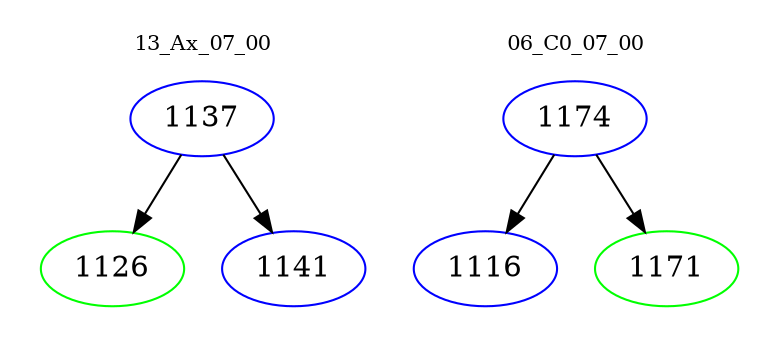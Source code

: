 digraph{
subgraph cluster_0 {
color = white
label = "13_Ax_07_00";
fontsize=10;
T0_1137 [label="1137", color="blue"]
T0_1137 -> T0_1126 [color="black"]
T0_1126 [label="1126", color="green"]
T0_1137 -> T0_1141 [color="black"]
T0_1141 [label="1141", color="blue"]
}
subgraph cluster_1 {
color = white
label = "06_C0_07_00";
fontsize=10;
T1_1174 [label="1174", color="blue"]
T1_1174 -> T1_1116 [color="black"]
T1_1116 [label="1116", color="blue"]
T1_1174 -> T1_1171 [color="black"]
T1_1171 [label="1171", color="green"]
}
}
